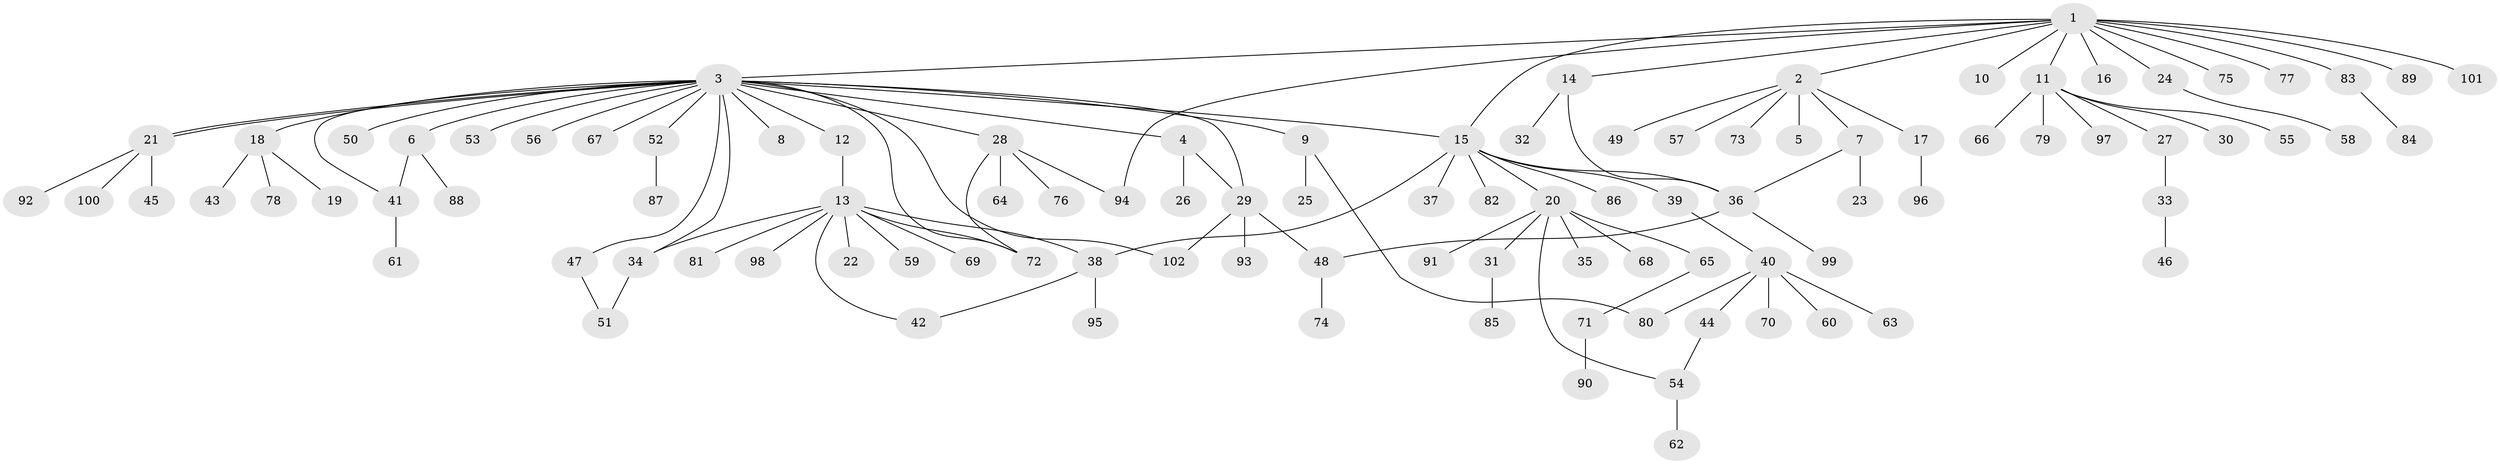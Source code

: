 // Generated by graph-tools (version 1.1) at 2025/26/03/09/25 03:26:04]
// undirected, 102 vertices, 118 edges
graph export_dot {
graph [start="1"]
  node [color=gray90,style=filled];
  1;
  2;
  3;
  4;
  5;
  6;
  7;
  8;
  9;
  10;
  11;
  12;
  13;
  14;
  15;
  16;
  17;
  18;
  19;
  20;
  21;
  22;
  23;
  24;
  25;
  26;
  27;
  28;
  29;
  30;
  31;
  32;
  33;
  34;
  35;
  36;
  37;
  38;
  39;
  40;
  41;
  42;
  43;
  44;
  45;
  46;
  47;
  48;
  49;
  50;
  51;
  52;
  53;
  54;
  55;
  56;
  57;
  58;
  59;
  60;
  61;
  62;
  63;
  64;
  65;
  66;
  67;
  68;
  69;
  70;
  71;
  72;
  73;
  74;
  75;
  76;
  77;
  78;
  79;
  80;
  81;
  82;
  83;
  84;
  85;
  86;
  87;
  88;
  89;
  90;
  91;
  92;
  93;
  94;
  95;
  96;
  97;
  98;
  99;
  100;
  101;
  102;
  1 -- 2;
  1 -- 3;
  1 -- 10;
  1 -- 11;
  1 -- 14;
  1 -- 15;
  1 -- 16;
  1 -- 24;
  1 -- 75;
  1 -- 77;
  1 -- 83;
  1 -- 89;
  1 -- 94;
  1 -- 101;
  2 -- 5;
  2 -- 7;
  2 -- 17;
  2 -- 49;
  2 -- 57;
  2 -- 73;
  3 -- 4;
  3 -- 6;
  3 -- 8;
  3 -- 9;
  3 -- 12;
  3 -- 15;
  3 -- 18;
  3 -- 21;
  3 -- 21;
  3 -- 28;
  3 -- 29;
  3 -- 34;
  3 -- 41;
  3 -- 47;
  3 -- 50;
  3 -- 52;
  3 -- 53;
  3 -- 56;
  3 -- 67;
  3 -- 72;
  3 -- 102;
  4 -- 26;
  4 -- 29;
  6 -- 41;
  6 -- 88;
  7 -- 23;
  7 -- 36;
  9 -- 25;
  9 -- 80;
  11 -- 27;
  11 -- 30;
  11 -- 55;
  11 -- 66;
  11 -- 79;
  11 -- 97;
  12 -- 13;
  13 -- 22;
  13 -- 34;
  13 -- 38;
  13 -- 42;
  13 -- 59;
  13 -- 69;
  13 -- 72;
  13 -- 81;
  13 -- 98;
  14 -- 32;
  14 -- 36;
  15 -- 20;
  15 -- 36;
  15 -- 37;
  15 -- 38;
  15 -- 39;
  15 -- 82;
  15 -- 86;
  17 -- 96;
  18 -- 19;
  18 -- 43;
  18 -- 78;
  20 -- 31;
  20 -- 35;
  20 -- 54;
  20 -- 65;
  20 -- 68;
  20 -- 91;
  21 -- 45;
  21 -- 92;
  21 -- 100;
  24 -- 58;
  27 -- 33;
  28 -- 64;
  28 -- 72;
  28 -- 76;
  28 -- 94;
  29 -- 48;
  29 -- 93;
  29 -- 102;
  31 -- 85;
  33 -- 46;
  34 -- 51;
  36 -- 48;
  36 -- 99;
  38 -- 42;
  38 -- 95;
  39 -- 40;
  40 -- 44;
  40 -- 60;
  40 -- 63;
  40 -- 70;
  40 -- 80;
  41 -- 61;
  44 -- 54;
  47 -- 51;
  48 -- 74;
  52 -- 87;
  54 -- 62;
  65 -- 71;
  71 -- 90;
  83 -- 84;
}
